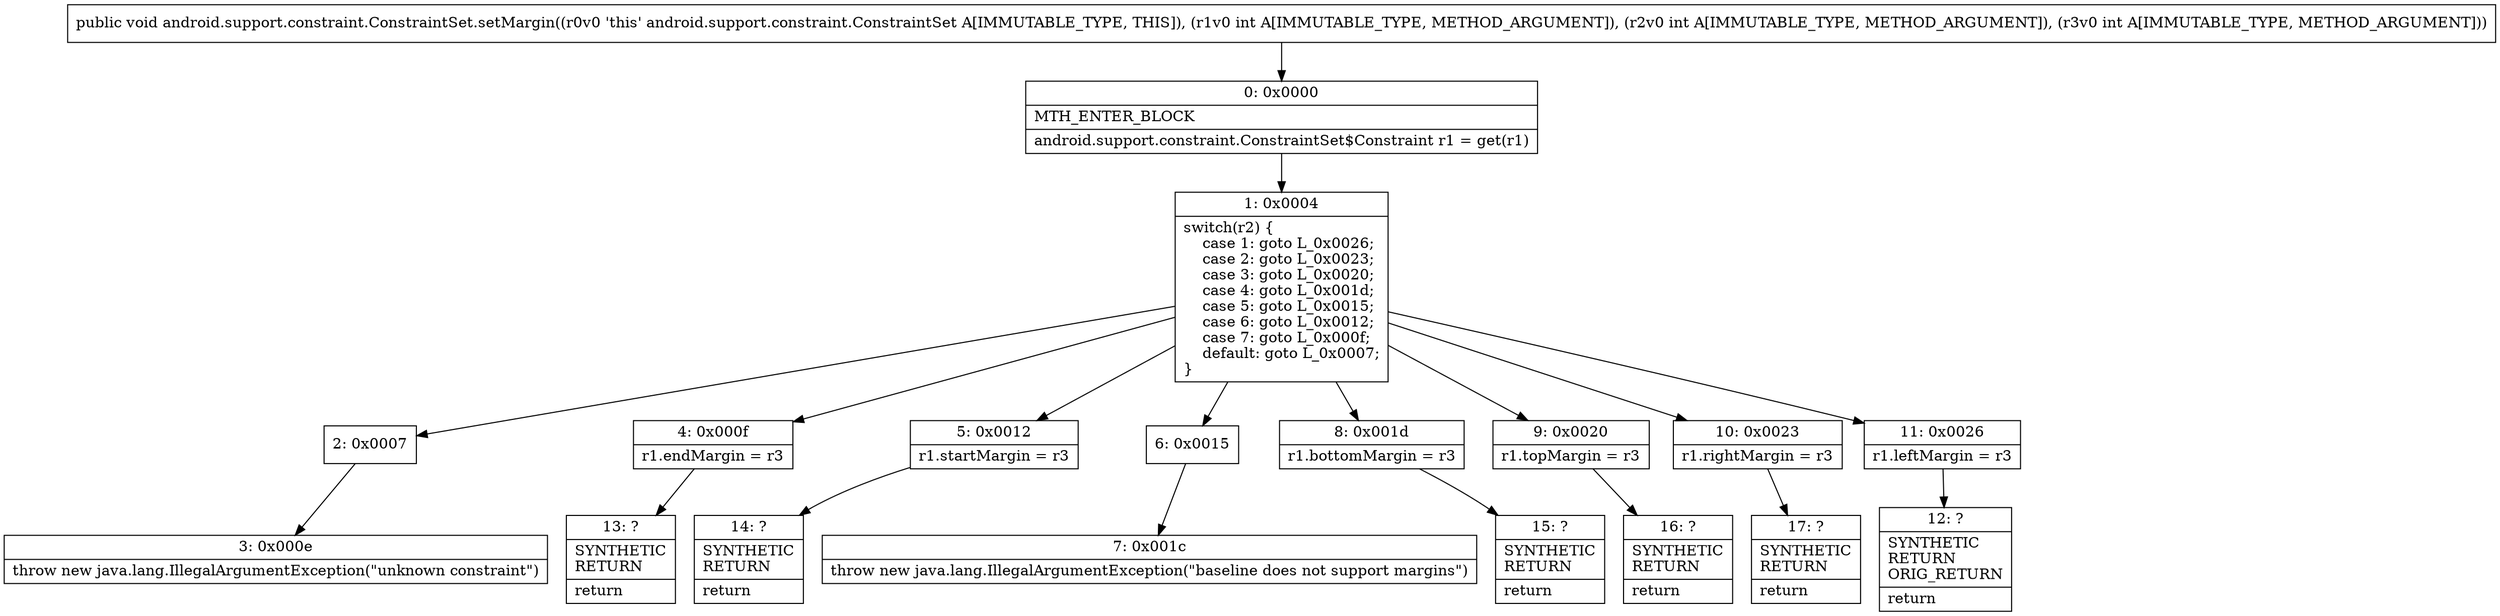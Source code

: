 digraph "CFG forandroid.support.constraint.ConstraintSet.setMargin(III)V" {
Node_0 [shape=record,label="{0\:\ 0x0000|MTH_ENTER_BLOCK\l|android.support.constraint.ConstraintSet$Constraint r1 = get(r1)\l}"];
Node_1 [shape=record,label="{1\:\ 0x0004|switch(r2) \{\l    case 1: goto L_0x0026;\l    case 2: goto L_0x0023;\l    case 3: goto L_0x0020;\l    case 4: goto L_0x001d;\l    case 5: goto L_0x0015;\l    case 6: goto L_0x0012;\l    case 7: goto L_0x000f;\l    default: goto L_0x0007;\l\}\l}"];
Node_2 [shape=record,label="{2\:\ 0x0007}"];
Node_3 [shape=record,label="{3\:\ 0x000e|throw new java.lang.IllegalArgumentException(\"unknown constraint\")\l}"];
Node_4 [shape=record,label="{4\:\ 0x000f|r1.endMargin = r3\l}"];
Node_5 [shape=record,label="{5\:\ 0x0012|r1.startMargin = r3\l}"];
Node_6 [shape=record,label="{6\:\ 0x0015}"];
Node_7 [shape=record,label="{7\:\ 0x001c|throw new java.lang.IllegalArgumentException(\"baseline does not support margins\")\l}"];
Node_8 [shape=record,label="{8\:\ 0x001d|r1.bottomMargin = r3\l}"];
Node_9 [shape=record,label="{9\:\ 0x0020|r1.topMargin = r3\l}"];
Node_10 [shape=record,label="{10\:\ 0x0023|r1.rightMargin = r3\l}"];
Node_11 [shape=record,label="{11\:\ 0x0026|r1.leftMargin = r3\l}"];
Node_12 [shape=record,label="{12\:\ ?|SYNTHETIC\lRETURN\lORIG_RETURN\l|return\l}"];
Node_13 [shape=record,label="{13\:\ ?|SYNTHETIC\lRETURN\l|return\l}"];
Node_14 [shape=record,label="{14\:\ ?|SYNTHETIC\lRETURN\l|return\l}"];
Node_15 [shape=record,label="{15\:\ ?|SYNTHETIC\lRETURN\l|return\l}"];
Node_16 [shape=record,label="{16\:\ ?|SYNTHETIC\lRETURN\l|return\l}"];
Node_17 [shape=record,label="{17\:\ ?|SYNTHETIC\lRETURN\l|return\l}"];
MethodNode[shape=record,label="{public void android.support.constraint.ConstraintSet.setMargin((r0v0 'this' android.support.constraint.ConstraintSet A[IMMUTABLE_TYPE, THIS]), (r1v0 int A[IMMUTABLE_TYPE, METHOD_ARGUMENT]), (r2v0 int A[IMMUTABLE_TYPE, METHOD_ARGUMENT]), (r3v0 int A[IMMUTABLE_TYPE, METHOD_ARGUMENT])) }"];
MethodNode -> Node_0;
Node_0 -> Node_1;
Node_1 -> Node_2;
Node_1 -> Node_4;
Node_1 -> Node_5;
Node_1 -> Node_6;
Node_1 -> Node_8;
Node_1 -> Node_9;
Node_1 -> Node_10;
Node_1 -> Node_11;
Node_2 -> Node_3;
Node_4 -> Node_13;
Node_5 -> Node_14;
Node_6 -> Node_7;
Node_8 -> Node_15;
Node_9 -> Node_16;
Node_10 -> Node_17;
Node_11 -> Node_12;
}

